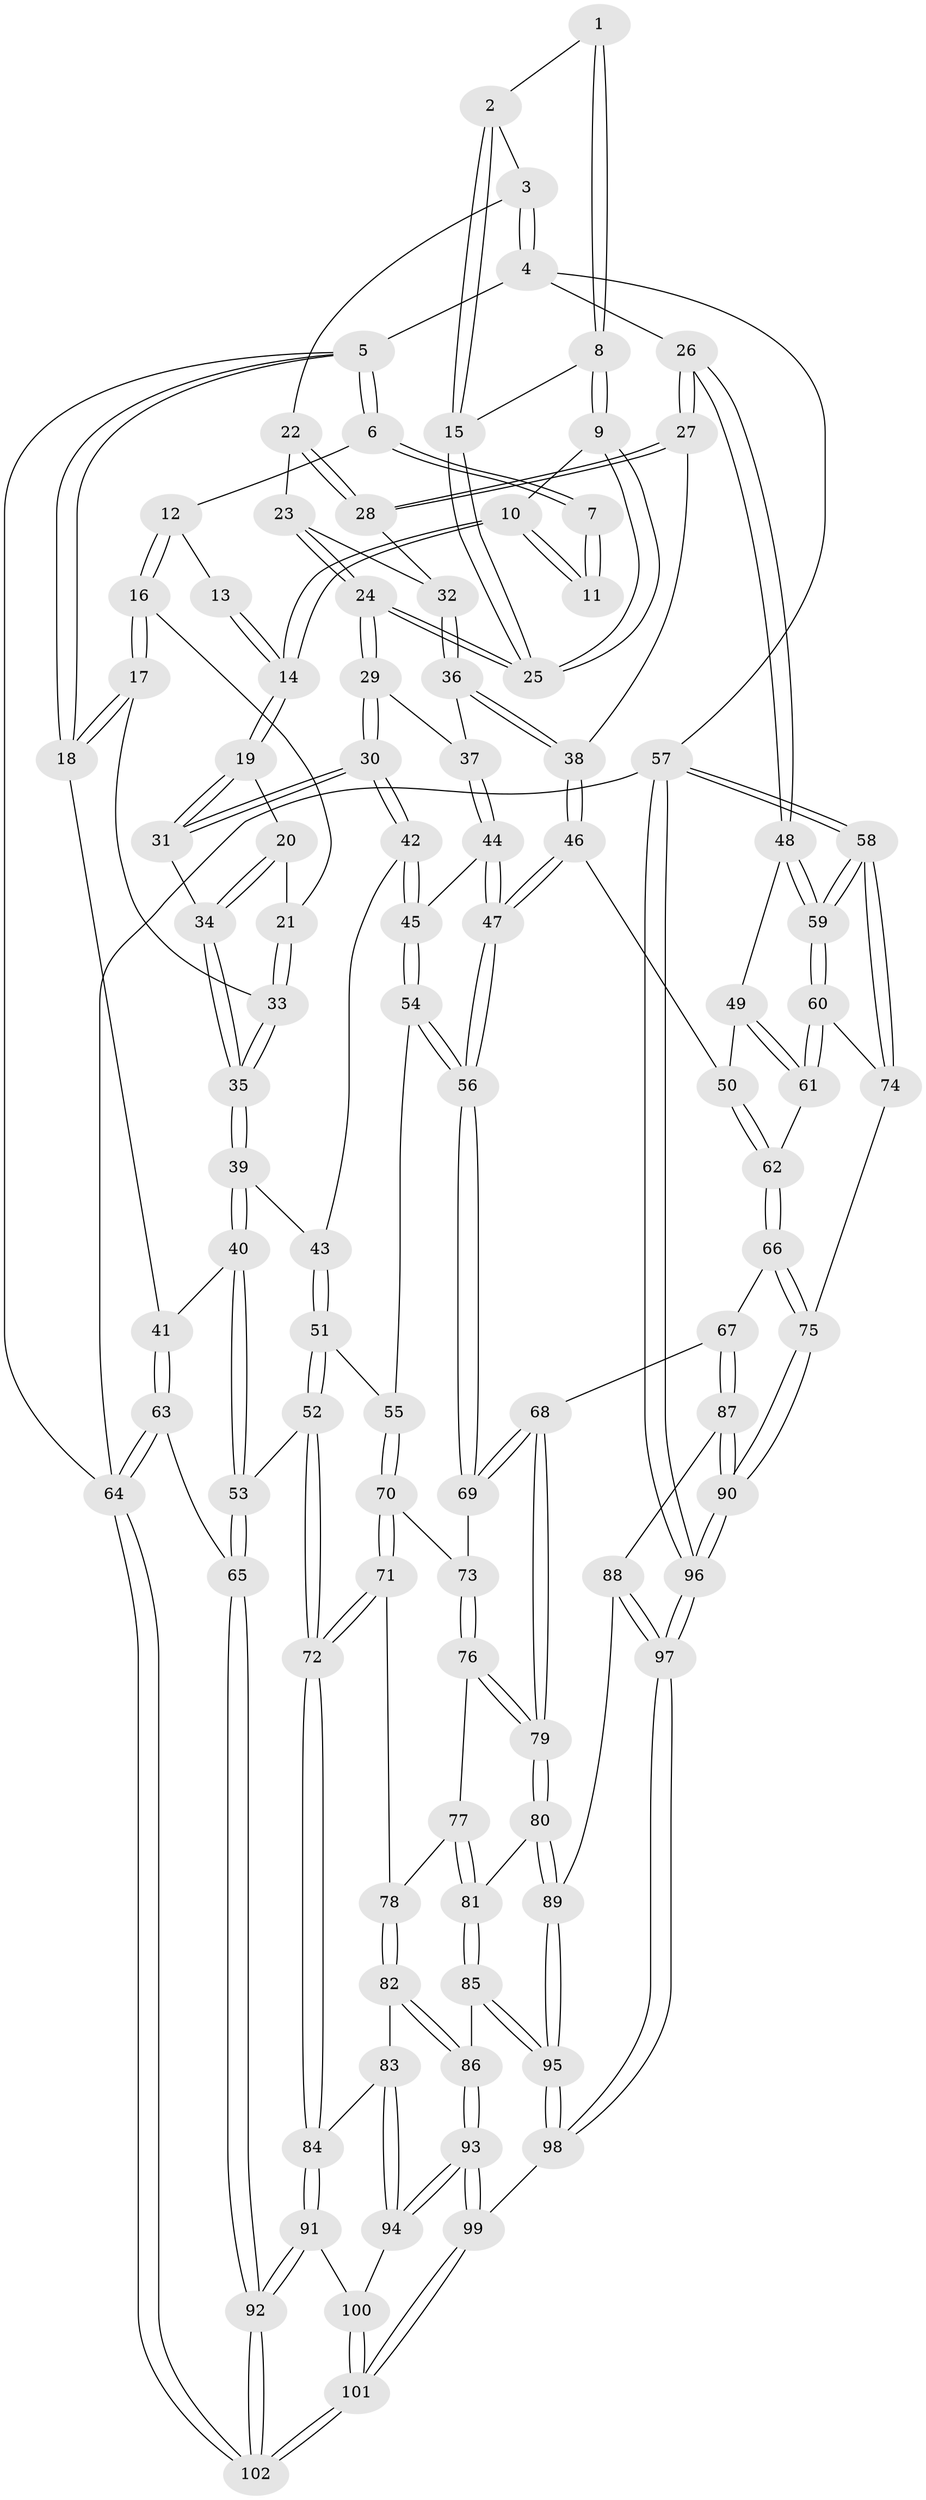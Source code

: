 // coarse degree distribution, {2: 0.04918032786885246, 3: 0.47540983606557374, 4: 0.45901639344262296, 5: 0.01639344262295082}
// Generated by graph-tools (version 1.1) at 2025/38/03/04/25 23:38:32]
// undirected, 102 vertices, 252 edges
graph export_dot {
  node [color=gray90,style=filled];
  1 [pos="+0.45148193811455495+0"];
  2 [pos="+0.6765502255326055+0"];
  3 [pos="+0.8221658629622726+0"];
  4 [pos="+1+0"];
  5 [pos="+0+0"];
  6 [pos="+0+0"];
  7 [pos="+0.3003224813159654+0"];
  8 [pos="+0.41856005069299146+0.018469757928206494"];
  9 [pos="+0.39028821085248494+0.07764819169364594"];
  10 [pos="+0.33017790243389117+0.10478006877490266"];
  11 [pos="+0.290394985842626+0.03144612084419114"];
  12 [pos="+0.14732145103281005+0.012563677557857101"];
  13 [pos="+0.19878505428426216+0.027279397412324314"];
  14 [pos="+0.30983077108127544+0.13415260242534613"];
  15 [pos="+0.5572606255996155+0.08637437985652975"];
  16 [pos="+0.15164787480748473+0.11751053212435429"];
  17 [pos="+0+0.051366080350987685"];
  18 [pos="+0+0"];
  19 [pos="+0.30682203260872537+0.13990879125774802"];
  20 [pos="+0.24068503856005852+0.14838612351948438"];
  21 [pos="+0.15453463001924314+0.12827397288162384"];
  22 [pos="+0.7252330601947954+0.08529594559663531"];
  23 [pos="+0.6946254110233328+0.12880874548065155"];
  24 [pos="+0.553236281730887+0.21550082556578648"];
  25 [pos="+0.5514669074910006+0.21060253127081074"];
  26 [pos="+1+0.22029336857351695"];
  27 [pos="+1+0.25432612223905793"];
  28 [pos="+0.8140546481758896+0.1908695374961317"];
  29 [pos="+0.546866591638779+0.2683189721689698"];
  30 [pos="+0.40726888776677816+0.3110107278363815"];
  31 [pos="+0.35943829172041714+0.2839696119127378"];
  32 [pos="+0.7476174382161697+0.20949232437593285"];
  33 [pos="+0.10829793043360951+0.19462841875392783"];
  34 [pos="+0.19408018738702376+0.32015211603123994"];
  35 [pos="+0.09313573297203537+0.37018501459288283"];
  36 [pos="+0.7029777598970396+0.2956431357932287"];
  37 [pos="+0.5556384038621662+0.27675320616011967"];
  38 [pos="+0.8207015978840098+0.3688731007525634"];
  39 [pos="+0.07778995080431704+0.3915132730327355"];
  40 [pos="+0.024895458246583183+0.40562046223668874"];
  41 [pos="+0+0.40202165102873727"];
  42 [pos="+0.3756884816525311+0.44983181237623426"];
  43 [pos="+0.1865684754766237+0.4749279806863563"];
  44 [pos="+0.5934580961458498+0.44320239515123566"];
  45 [pos="+0.4135538953404425+0.5161972485460762"];
  46 [pos="+0.7341127732288901+0.5489546698001878"];
  47 [pos="+0.6994632573036285+0.5642413258232899"];
  48 [pos="+1+0.33356838778391185"];
  49 [pos="+0.9275755387188764+0.5551646863843707"];
  50 [pos="+0.7486764383267174+0.553989703125272"];
  51 [pos="+0.23202267007124655+0.6236996520785955"];
  52 [pos="+0.11886616783568063+0.7401178017713756"];
  53 [pos="+0.09824599612458056+0.7375471187923218"];
  54 [pos="+0.416119759565631+0.5668038649218047"];
  55 [pos="+0.3710916700613497+0.6491932005205083"];
  56 [pos="+0.6698539834823766+0.6155564206516874"];
  57 [pos="+1+1"];
  58 [pos="+1+0.9819478013148853"];
  59 [pos="+1+0.7050927020266324"];
  60 [pos="+1+0.7140444644051641"];
  61 [pos="+0.956290168701916+0.6906505852574105"];
  62 [pos="+0.9019817983248257+0.7047253937891835"];
  63 [pos="+0+0.7833303856696139"];
  64 [pos="+0+1"];
  65 [pos="+0.05568306180247593+0.7494000212623244"];
  66 [pos="+0.8603718093183435+0.7589444271109943"];
  67 [pos="+0.7594737849059043+0.7821806338859587"];
  68 [pos="+0.6636252440329113+0.7025364391658045"];
  69 [pos="+0.6596944749775041+0.6807012030460168"];
  70 [pos="+0.3884576846937475+0.6975647738242585"];
  71 [pos="+0.37775421696262823+0.7388475855134591"];
  72 [pos="+0.20461851444153603+0.8390838244205111"];
  73 [pos="+0.43788152329860675+0.706167697778362"];
  74 [pos="+0.9563654734326087+0.8171315402999179"];
  75 [pos="+0.9238604348147881+0.8563738031592788"];
  76 [pos="+0.5316779409537365+0.8045521363228"];
  77 [pos="+0.48528946739771545+0.8238790787982474"];
  78 [pos="+0.3917347545832654+0.7771872972531063"];
  79 [pos="+0.5969934523227454+0.8085007329448229"];
  80 [pos="+0.5967922080978754+0.8360551131415319"];
  81 [pos="+0.472098263930905+0.8767017351167504"];
  82 [pos="+0.3898294053907487+0.8525965422171224"];
  83 [pos="+0.35439794672545805+0.8774375583502528"];
  84 [pos="+0.208158418314979+0.8573235129270731"];
  85 [pos="+0.4592488253327013+0.9036821976527205"];
  86 [pos="+0.45088550750691064+0.9101676957276845"];
  87 [pos="+0.7735995729672505+0.8810995789676984"];
  88 [pos="+0.6681841825020631+0.9041042341399868"];
  89 [pos="+0.6015845849171295+0.8936123953918992"];
  90 [pos="+0.9232739614206972+1"];
  91 [pos="+0.2075040383227231+0.8641448185051047"];
  92 [pos="+0.07345337829900996+1"];
  93 [pos="+0.4255116953588825+1"];
  94 [pos="+0.3463360805718562+0.9769277804900561"];
  95 [pos="+0.6011585356472946+0.8944311670121619"];
  96 [pos="+1+1"];
  97 [pos="+0.852335534445958+1"];
  98 [pos="+0.5462489886429039+1"];
  99 [pos="+0.43831933782532745+1"];
  100 [pos="+0.20947498215109472+0.8667718224236731"];
  101 [pos="+0.3392410696419489+1"];
  102 [pos="+0+1"];
  1 -- 2;
  1 -- 8;
  1 -- 8;
  2 -- 3;
  2 -- 15;
  2 -- 15;
  3 -- 4;
  3 -- 4;
  3 -- 22;
  4 -- 5;
  4 -- 26;
  4 -- 57;
  5 -- 6;
  5 -- 6;
  5 -- 18;
  5 -- 18;
  5 -- 64;
  6 -- 7;
  6 -- 7;
  6 -- 12;
  7 -- 11;
  7 -- 11;
  8 -- 9;
  8 -- 9;
  8 -- 15;
  9 -- 10;
  9 -- 25;
  9 -- 25;
  10 -- 11;
  10 -- 11;
  10 -- 14;
  10 -- 14;
  12 -- 13;
  12 -- 16;
  12 -- 16;
  13 -- 14;
  13 -- 14;
  14 -- 19;
  14 -- 19;
  15 -- 25;
  15 -- 25;
  16 -- 17;
  16 -- 17;
  16 -- 21;
  17 -- 18;
  17 -- 18;
  17 -- 33;
  18 -- 41;
  19 -- 20;
  19 -- 31;
  19 -- 31;
  20 -- 21;
  20 -- 34;
  20 -- 34;
  21 -- 33;
  21 -- 33;
  22 -- 23;
  22 -- 28;
  22 -- 28;
  23 -- 24;
  23 -- 24;
  23 -- 32;
  24 -- 25;
  24 -- 25;
  24 -- 29;
  24 -- 29;
  26 -- 27;
  26 -- 27;
  26 -- 48;
  26 -- 48;
  27 -- 28;
  27 -- 28;
  27 -- 38;
  28 -- 32;
  29 -- 30;
  29 -- 30;
  29 -- 37;
  30 -- 31;
  30 -- 31;
  30 -- 42;
  30 -- 42;
  31 -- 34;
  32 -- 36;
  32 -- 36;
  33 -- 35;
  33 -- 35;
  34 -- 35;
  34 -- 35;
  35 -- 39;
  35 -- 39;
  36 -- 37;
  36 -- 38;
  36 -- 38;
  37 -- 44;
  37 -- 44;
  38 -- 46;
  38 -- 46;
  39 -- 40;
  39 -- 40;
  39 -- 43;
  40 -- 41;
  40 -- 53;
  40 -- 53;
  41 -- 63;
  41 -- 63;
  42 -- 43;
  42 -- 45;
  42 -- 45;
  43 -- 51;
  43 -- 51;
  44 -- 45;
  44 -- 47;
  44 -- 47;
  45 -- 54;
  45 -- 54;
  46 -- 47;
  46 -- 47;
  46 -- 50;
  47 -- 56;
  47 -- 56;
  48 -- 49;
  48 -- 59;
  48 -- 59;
  49 -- 50;
  49 -- 61;
  49 -- 61;
  50 -- 62;
  50 -- 62;
  51 -- 52;
  51 -- 52;
  51 -- 55;
  52 -- 53;
  52 -- 72;
  52 -- 72;
  53 -- 65;
  53 -- 65;
  54 -- 55;
  54 -- 56;
  54 -- 56;
  55 -- 70;
  55 -- 70;
  56 -- 69;
  56 -- 69;
  57 -- 58;
  57 -- 58;
  57 -- 96;
  57 -- 96;
  57 -- 64;
  58 -- 59;
  58 -- 59;
  58 -- 74;
  58 -- 74;
  59 -- 60;
  59 -- 60;
  60 -- 61;
  60 -- 61;
  60 -- 74;
  61 -- 62;
  62 -- 66;
  62 -- 66;
  63 -- 64;
  63 -- 64;
  63 -- 65;
  64 -- 102;
  64 -- 102;
  65 -- 92;
  65 -- 92;
  66 -- 67;
  66 -- 75;
  66 -- 75;
  67 -- 68;
  67 -- 87;
  67 -- 87;
  68 -- 69;
  68 -- 69;
  68 -- 79;
  68 -- 79;
  69 -- 73;
  70 -- 71;
  70 -- 71;
  70 -- 73;
  71 -- 72;
  71 -- 72;
  71 -- 78;
  72 -- 84;
  72 -- 84;
  73 -- 76;
  73 -- 76;
  74 -- 75;
  75 -- 90;
  75 -- 90;
  76 -- 77;
  76 -- 79;
  76 -- 79;
  77 -- 78;
  77 -- 81;
  77 -- 81;
  78 -- 82;
  78 -- 82;
  79 -- 80;
  79 -- 80;
  80 -- 81;
  80 -- 89;
  80 -- 89;
  81 -- 85;
  81 -- 85;
  82 -- 83;
  82 -- 86;
  82 -- 86;
  83 -- 84;
  83 -- 94;
  83 -- 94;
  84 -- 91;
  84 -- 91;
  85 -- 86;
  85 -- 95;
  85 -- 95;
  86 -- 93;
  86 -- 93;
  87 -- 88;
  87 -- 90;
  87 -- 90;
  88 -- 89;
  88 -- 97;
  88 -- 97;
  89 -- 95;
  89 -- 95;
  90 -- 96;
  90 -- 96;
  91 -- 92;
  91 -- 92;
  91 -- 100;
  92 -- 102;
  92 -- 102;
  93 -- 94;
  93 -- 94;
  93 -- 99;
  93 -- 99;
  94 -- 100;
  95 -- 98;
  95 -- 98;
  96 -- 97;
  96 -- 97;
  97 -- 98;
  97 -- 98;
  98 -- 99;
  99 -- 101;
  99 -- 101;
  100 -- 101;
  100 -- 101;
  101 -- 102;
  101 -- 102;
}
